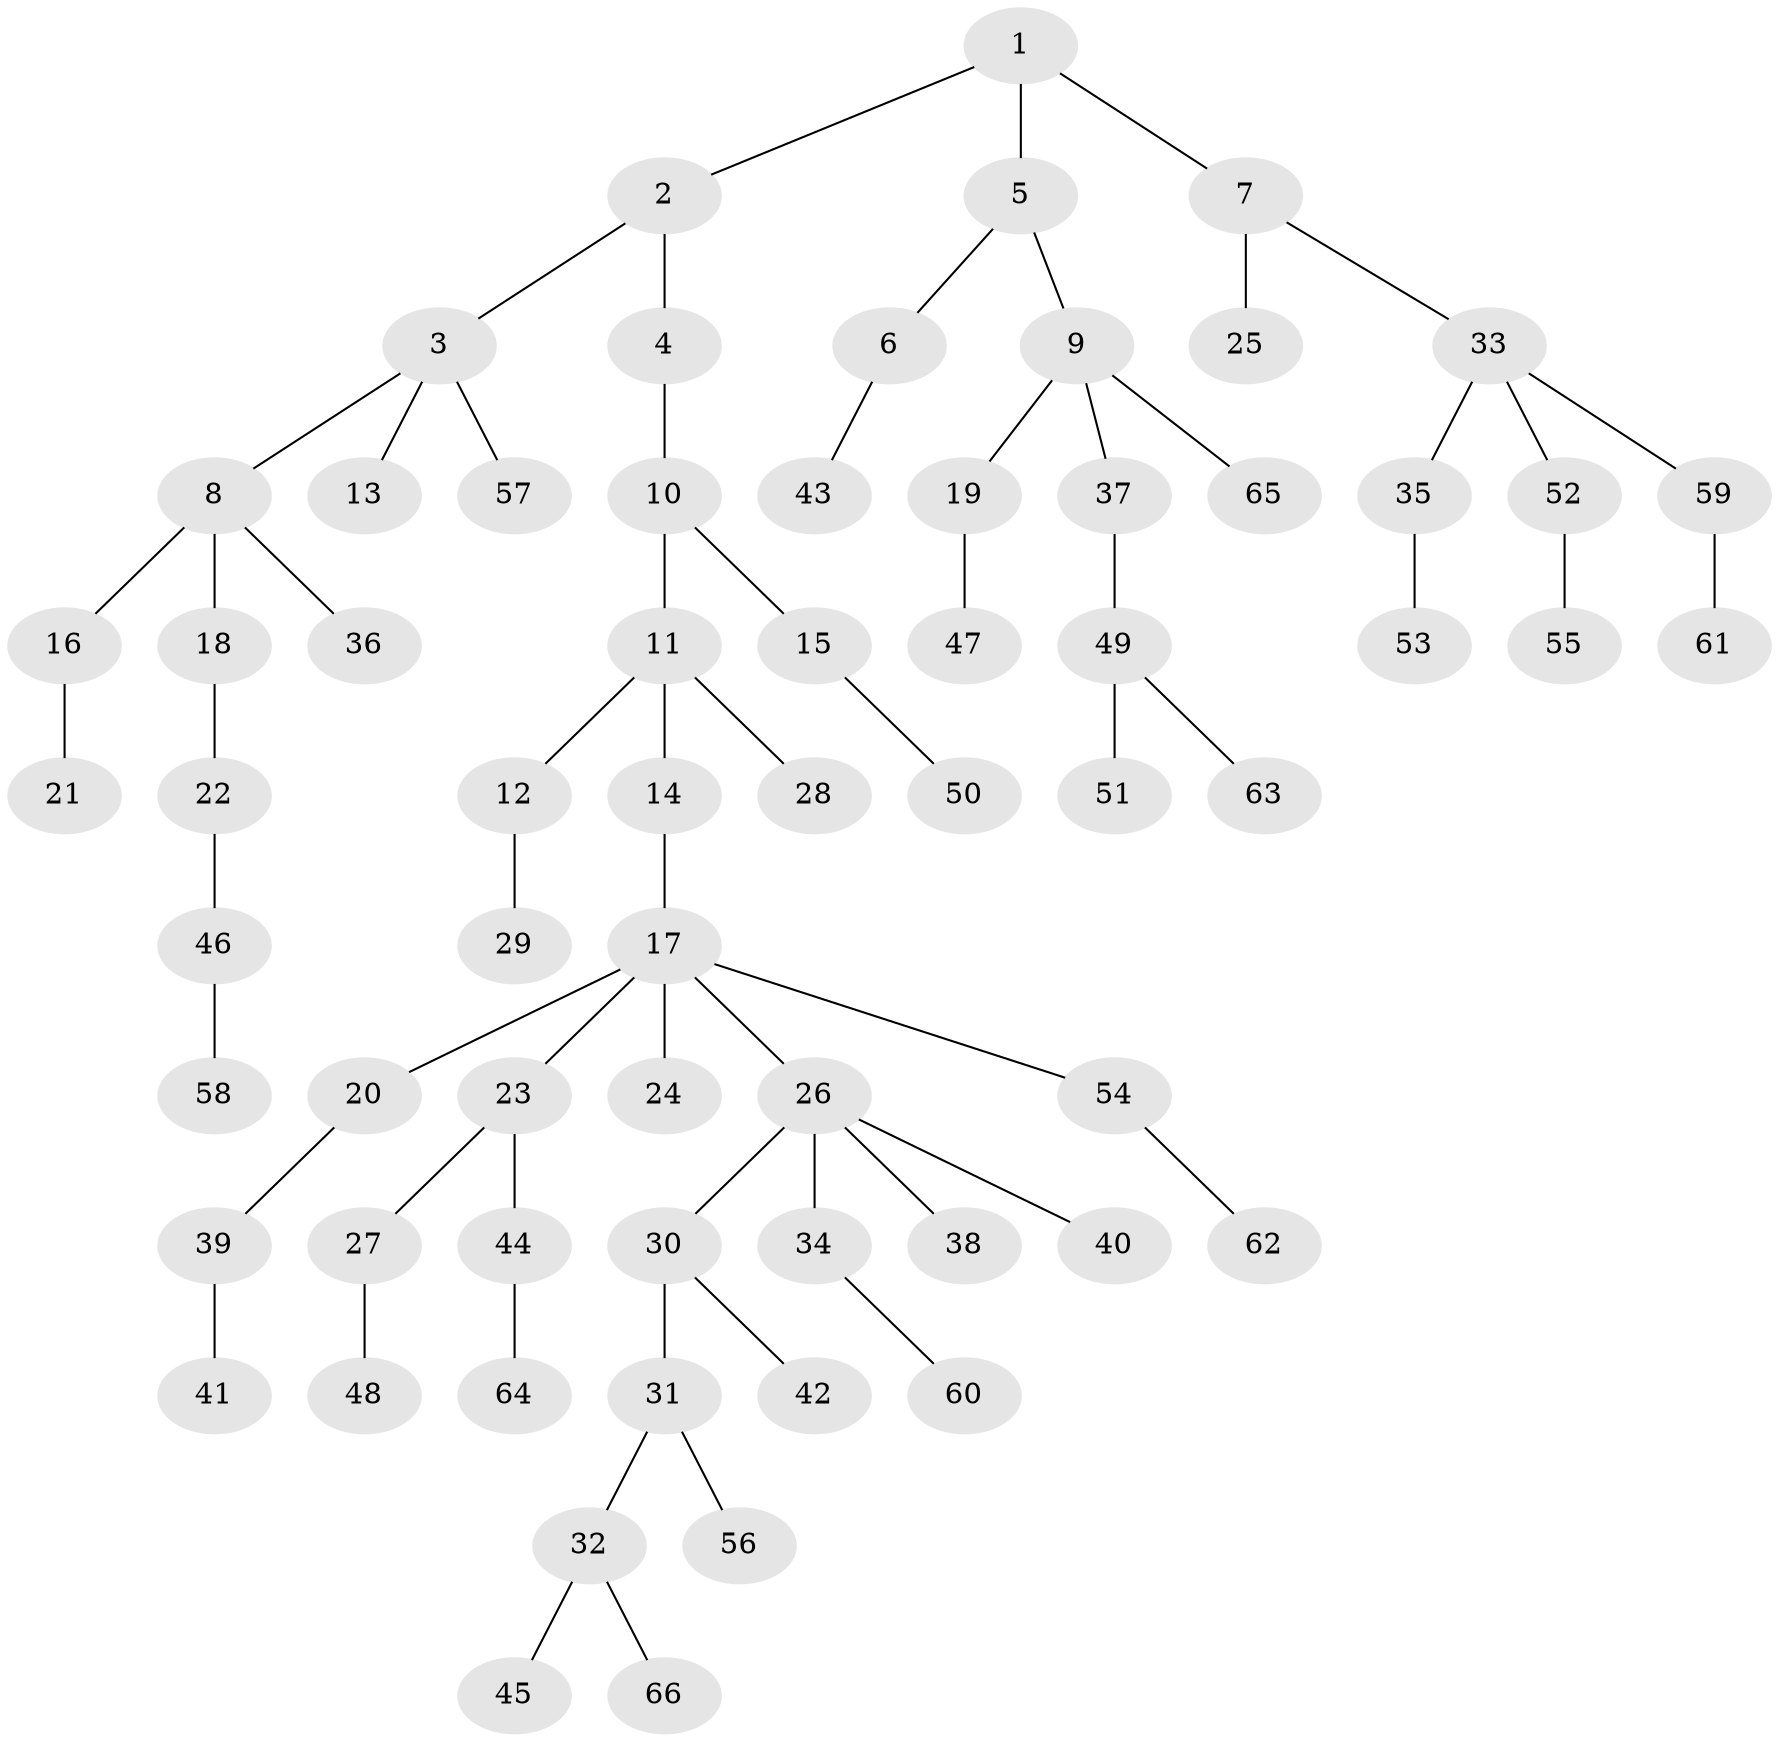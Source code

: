 // Generated by graph-tools (version 1.1) at 2025/15/03/09/25 04:15:28]
// undirected, 66 vertices, 65 edges
graph export_dot {
graph [start="1"]
  node [color=gray90,style=filled];
  1;
  2;
  3;
  4;
  5;
  6;
  7;
  8;
  9;
  10;
  11;
  12;
  13;
  14;
  15;
  16;
  17;
  18;
  19;
  20;
  21;
  22;
  23;
  24;
  25;
  26;
  27;
  28;
  29;
  30;
  31;
  32;
  33;
  34;
  35;
  36;
  37;
  38;
  39;
  40;
  41;
  42;
  43;
  44;
  45;
  46;
  47;
  48;
  49;
  50;
  51;
  52;
  53;
  54;
  55;
  56;
  57;
  58;
  59;
  60;
  61;
  62;
  63;
  64;
  65;
  66;
  1 -- 2;
  1 -- 5;
  1 -- 7;
  2 -- 3;
  2 -- 4;
  3 -- 8;
  3 -- 13;
  3 -- 57;
  4 -- 10;
  5 -- 6;
  5 -- 9;
  6 -- 43;
  7 -- 25;
  7 -- 33;
  8 -- 16;
  8 -- 18;
  8 -- 36;
  9 -- 19;
  9 -- 37;
  9 -- 65;
  10 -- 11;
  10 -- 15;
  11 -- 12;
  11 -- 14;
  11 -- 28;
  12 -- 29;
  14 -- 17;
  15 -- 50;
  16 -- 21;
  17 -- 20;
  17 -- 23;
  17 -- 24;
  17 -- 26;
  17 -- 54;
  18 -- 22;
  19 -- 47;
  20 -- 39;
  22 -- 46;
  23 -- 27;
  23 -- 44;
  26 -- 30;
  26 -- 34;
  26 -- 38;
  26 -- 40;
  27 -- 48;
  30 -- 31;
  30 -- 42;
  31 -- 32;
  31 -- 56;
  32 -- 45;
  32 -- 66;
  33 -- 35;
  33 -- 52;
  33 -- 59;
  34 -- 60;
  35 -- 53;
  37 -- 49;
  39 -- 41;
  44 -- 64;
  46 -- 58;
  49 -- 51;
  49 -- 63;
  52 -- 55;
  54 -- 62;
  59 -- 61;
}

